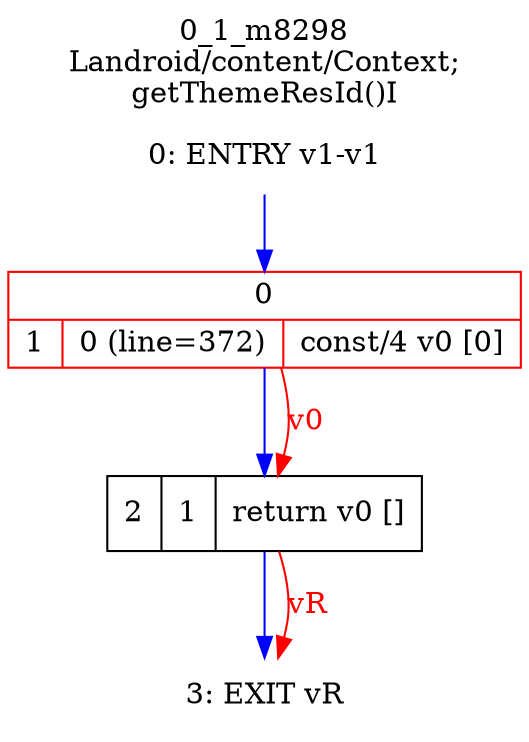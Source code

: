 digraph G {
rankdir=UD;
labelloc=t;
label="0_1_m8298\nLandroid/content/Context;
getThemeResId()I";
0[label="0: ENTRY v1-v1",shape=plaintext];
1[label="{0|{1|0 (line=372)|const/4 v0 [0]\l}}",shape=record, color=red];
2[label="2|1|return v0 []\l",shape=record];
3[label="3: EXIT vR",shape=plaintext];
0->1 [color=blue, fontcolor=blue,weight=100, taillabel=""];
1->2 [color=blue, fontcolor=blue,weight=100, taillabel=""];
2->3 [color=blue, fontcolor=blue,weight=100, taillabel=""];
1->2 [color=red, fontcolor=red, label="v0"];
2->3 [color=red, fontcolor=red, label="vR"];
}
